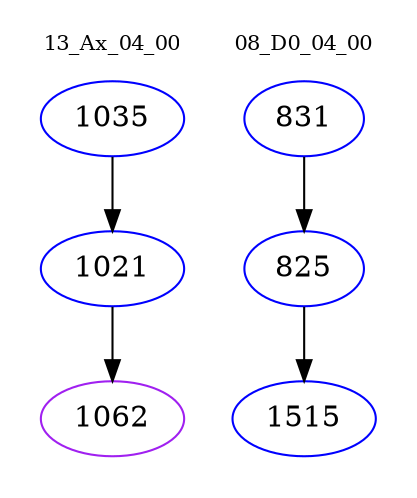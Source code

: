 digraph{
subgraph cluster_0 {
color = white
label = "13_Ax_04_00";
fontsize=10;
T0_1035 [label="1035", color="blue"]
T0_1035 -> T0_1021 [color="black"]
T0_1021 [label="1021", color="blue"]
T0_1021 -> T0_1062 [color="black"]
T0_1062 [label="1062", color="purple"]
}
subgraph cluster_1 {
color = white
label = "08_D0_04_00";
fontsize=10;
T1_831 [label="831", color="blue"]
T1_831 -> T1_825 [color="black"]
T1_825 [label="825", color="blue"]
T1_825 -> T1_1515 [color="black"]
T1_1515 [label="1515", color="blue"]
}
}
